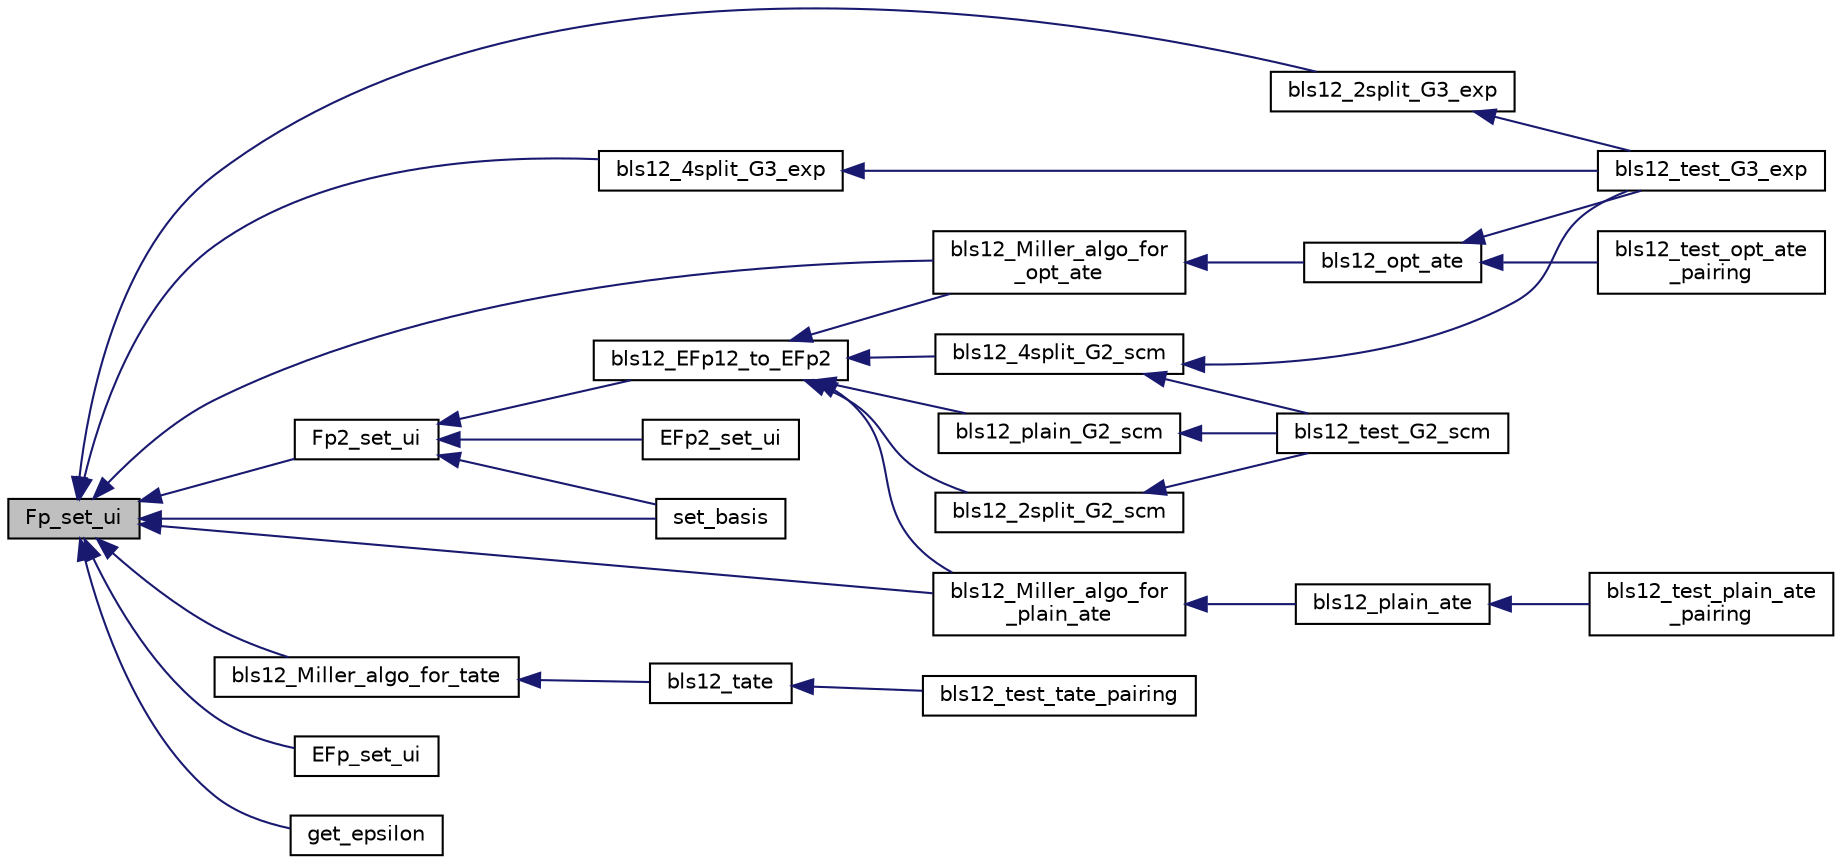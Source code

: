 digraph "Fp_set_ui"
{
  edge [fontname="Helvetica",fontsize="10",labelfontname="Helvetica",labelfontsize="10"];
  node [fontname="Helvetica",fontsize="10",shape=record];
  rankdir="LR";
  Node387 [label="Fp_set_ui",height=0.2,width=0.4,color="black", fillcolor="grey75", style="filled", fontcolor="black"];
  Node387 -> Node388 [dir="back",color="midnightblue",fontsize="10",style="solid",fontname="Helvetica"];
  Node388 [label="bls12_2split_G3_exp",height=0.2,width=0.4,color="black", fillcolor="white", style="filled",URL="$bls12___g3__exp_8h.html#a04349573c89d398f04506a6db9e2c487"];
  Node388 -> Node389 [dir="back",color="midnightblue",fontsize="10",style="solid",fontname="Helvetica"];
  Node389 [label="bls12_test_G3_exp",height=0.2,width=0.4,color="black", fillcolor="white", style="filled",URL="$bls12__test__pairings_8h.html#a084d9bc232ef377fb2baa2fdb19686b2"];
  Node387 -> Node390 [dir="back",color="midnightblue",fontsize="10",style="solid",fontname="Helvetica"];
  Node390 [label="bls12_4split_G3_exp",height=0.2,width=0.4,color="black", fillcolor="white", style="filled",URL="$bls12___g3__exp_8h.html#a9664a6d82c05d087c7e9cf80b657311d"];
  Node390 -> Node389 [dir="back",color="midnightblue",fontsize="10",style="solid",fontname="Helvetica"];
  Node387 -> Node391 [dir="back",color="midnightblue",fontsize="10",style="solid",fontname="Helvetica"];
  Node391 [label="bls12_Miller_algo_for\l_opt_ate",height=0.2,width=0.4,color="black", fillcolor="white", style="filled",URL="$bls12__miller__optate_8h.html#a4dd1ea18b9004d2f7dc99fc940dbab12"];
  Node391 -> Node392 [dir="back",color="midnightblue",fontsize="10",style="solid",fontname="Helvetica"];
  Node392 [label="bls12_opt_ate",height=0.2,width=0.4,color="black", fillcolor="white", style="filled",URL="$bls12__pairings_8h.html#a9fbfb8c58f4bcd4e8eb916a2f9419c2e"];
  Node392 -> Node389 [dir="back",color="midnightblue",fontsize="10",style="solid",fontname="Helvetica"];
  Node392 -> Node393 [dir="back",color="midnightblue",fontsize="10",style="solid",fontname="Helvetica"];
  Node393 [label="bls12_test_opt_ate\l_pairing",height=0.2,width=0.4,color="black", fillcolor="white", style="filled",URL="$bls12__test__pairings_8h.html#a8764956fa4214ba03988afe867f97f67"];
  Node387 -> Node394 [dir="back",color="midnightblue",fontsize="10",style="solid",fontname="Helvetica"];
  Node394 [label="bls12_Miller_algo_for\l_plain_ate",height=0.2,width=0.4,color="black", fillcolor="white", style="filled",URL="$bls12__miller__ate_8h.html#a4468c3f6d288607c0e5c7a0912605d51"];
  Node394 -> Node395 [dir="back",color="midnightblue",fontsize="10",style="solid",fontname="Helvetica"];
  Node395 [label="bls12_plain_ate",height=0.2,width=0.4,color="black", fillcolor="white", style="filled",URL="$bls12__pairings_8h.html#ab593751b52dd666d230eff17c637c485"];
  Node395 -> Node396 [dir="back",color="midnightblue",fontsize="10",style="solid",fontname="Helvetica"];
  Node396 [label="bls12_test_plain_ate\l_pairing",height=0.2,width=0.4,color="black", fillcolor="white", style="filled",URL="$bls12__test__pairings_8h.html#a43b4f11c8806b181213808de80c8dc41"];
  Node387 -> Node397 [dir="back",color="midnightblue",fontsize="10",style="solid",fontname="Helvetica"];
  Node397 [label="bls12_Miller_algo_for_tate",height=0.2,width=0.4,color="black", fillcolor="white", style="filled",URL="$bls12__miller__tate_8h.html#a3e6c2d9558c05e1ab32f2c67b03287d5"];
  Node397 -> Node398 [dir="back",color="midnightblue",fontsize="10",style="solid",fontname="Helvetica"];
  Node398 [label="bls12_tate",height=0.2,width=0.4,color="black", fillcolor="white", style="filled",URL="$bls12__pairings_8h.html#a83edc7fcbac2490ab67a1e6f746bdd68"];
  Node398 -> Node399 [dir="back",color="midnightblue",fontsize="10",style="solid",fontname="Helvetica"];
  Node399 [label="bls12_test_tate_pairing",height=0.2,width=0.4,color="black", fillcolor="white", style="filled",URL="$bls12__test__pairings_8h.html#aab7376446062228691c95fa9ea45da9b"];
  Node387 -> Node400 [dir="back",color="midnightblue",fontsize="10",style="solid",fontname="Helvetica"];
  Node400 [label="EFp_set_ui",height=0.2,width=0.4,color="black", fillcolor="white", style="filled",URL="$bn__efp_8h.html#a20e5f75e7bf655defd447099e8bbc3e5"];
  Node387 -> Node401 [dir="back",color="midnightblue",fontsize="10",style="solid",fontname="Helvetica"];
  Node401 [label="Fp2_set_ui",height=0.2,width=0.4,color="black", fillcolor="white", style="filled",URL="$bn__fp2_8h.html#a3508af57369f5bb224b755ef767ed3e3"];
  Node401 -> Node402 [dir="back",color="midnightblue",fontsize="10",style="solid",fontname="Helvetica"];
  Node402 [label="bls12_EFp12_to_EFp2",height=0.2,width=0.4,color="black", fillcolor="white", style="filled",URL="$bls12__twist_8h.html#a069ee5f353c96be9b1821af349731fe3"];
  Node402 -> Node403 [dir="back",color="midnightblue",fontsize="10",style="solid",fontname="Helvetica"];
  Node403 [label="bls12_2split_G2_scm",height=0.2,width=0.4,color="black", fillcolor="white", style="filled",URL="$bls12__scm_8h.html#ac67c5ceeb3131c1f193da9092079d58f"];
  Node403 -> Node404 [dir="back",color="midnightblue",fontsize="10",style="solid",fontname="Helvetica"];
  Node404 [label="bls12_test_G2_scm",height=0.2,width=0.4,color="black", fillcolor="white", style="filled",URL="$bls12__test__pairings_8h.html#a34dad243bd99737d4c844dfcd658282a"];
  Node402 -> Node405 [dir="back",color="midnightblue",fontsize="10",style="solid",fontname="Helvetica"];
  Node405 [label="bls12_4split_G2_scm",height=0.2,width=0.4,color="black", fillcolor="white", style="filled",URL="$bls12__scm_8h.html#a4ba82479d082bed6f2f58f848d771bc7"];
  Node405 -> Node404 [dir="back",color="midnightblue",fontsize="10",style="solid",fontname="Helvetica"];
  Node405 -> Node389 [dir="back",color="midnightblue",fontsize="10",style="solid",fontname="Helvetica"];
  Node402 -> Node391 [dir="back",color="midnightblue",fontsize="10",style="solid",fontname="Helvetica"];
  Node402 -> Node394 [dir="back",color="midnightblue",fontsize="10",style="solid",fontname="Helvetica"];
  Node402 -> Node406 [dir="back",color="midnightblue",fontsize="10",style="solid",fontname="Helvetica"];
  Node406 [label="bls12_plain_G2_scm",height=0.2,width=0.4,color="black", fillcolor="white", style="filled",URL="$bls12__scm_8h.html#a415bfbd46073fdf9f6af83c8e720a88b"];
  Node406 -> Node404 [dir="back",color="midnightblue",fontsize="10",style="solid",fontname="Helvetica"];
  Node401 -> Node407 [dir="back",color="midnightblue",fontsize="10",style="solid",fontname="Helvetica"];
  Node407 [label="set_basis",height=0.2,width=0.4,color="black", fillcolor="white", style="filled",URL="$bn__bls12__precoms_8h.html#ac971525f97c575965d5f273cf956c229"];
  Node401 -> Node408 [dir="back",color="midnightblue",fontsize="10",style="solid",fontname="Helvetica"];
  Node408 [label="EFp2_set_ui",height=0.2,width=0.4,color="black", fillcolor="white", style="filled",URL="$bn__efp2_8h.html#a0c502350e2307087fc655b908e573db6"];
  Node387 -> Node409 [dir="back",color="midnightblue",fontsize="10",style="solid",fontname="Helvetica"];
  Node409 [label="get_epsilon",height=0.2,width=0.4,color="black", fillcolor="white", style="filled",URL="$bn__bls12__precoms_8h.html#aa1d90c4228a4df82f6d3c7282b85ed9f"];
  Node387 -> Node407 [dir="back",color="midnightblue",fontsize="10",style="solid",fontname="Helvetica"];
}
